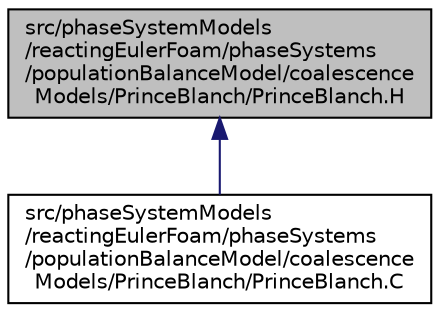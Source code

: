 digraph "src/phaseSystemModels/reactingEulerFoam/phaseSystems/populationBalanceModel/coalescenceModels/PrinceBlanch/PrinceBlanch.H"
{
  bgcolor="transparent";
  edge [fontname="Helvetica",fontsize="10",labelfontname="Helvetica",labelfontsize="10"];
  node [fontname="Helvetica",fontsize="10",shape=record];
  Node1 [label="src/phaseSystemModels\l/reactingEulerFoam/phaseSystems\l/populationBalanceModel/coalescence\lModels/PrinceBlanch/PrinceBlanch.H",height=0.2,width=0.4,color="black", fillcolor="grey75", style="filled" fontcolor="black"];
  Node1 -> Node2 [dir="back",color="midnightblue",fontsize="10",style="solid",fontname="Helvetica"];
  Node2 [label="src/phaseSystemModels\l/reactingEulerFoam/phaseSystems\l/populationBalanceModel/coalescence\lModels/PrinceBlanch/PrinceBlanch.C",height=0.2,width=0.4,color="black",URL="$PrinceBlanch_8C.html"];
}
